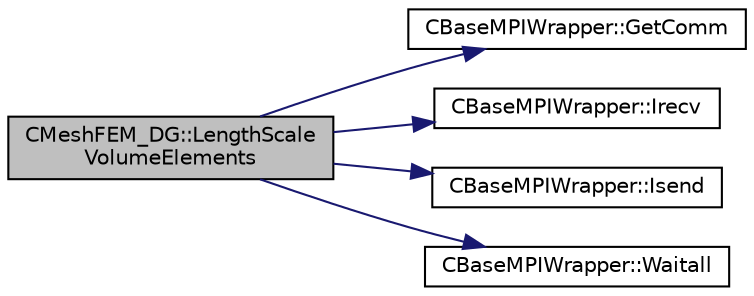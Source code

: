 digraph "CMeshFEM_DG::LengthScaleVolumeElements"
{
 // LATEX_PDF_SIZE
  edge [fontname="Helvetica",fontsize="10",labelfontname="Helvetica",labelfontsize="10"];
  node [fontname="Helvetica",fontsize="10",shape=record];
  rankdir="LR";
  Node1 [label="CMeshFEM_DG::LengthScale\lVolumeElements",height=0.2,width=0.4,color="black", fillcolor="grey75", style="filled", fontcolor="black",tooltip="Function, which computes a length scale of the volume elements."];
  Node1 -> Node2 [color="midnightblue",fontsize="10",style="solid",fontname="Helvetica"];
  Node2 [label="CBaseMPIWrapper::GetComm",height=0.2,width=0.4,color="black", fillcolor="white", style="filled",URL="$classCBaseMPIWrapper.html#a8154391fc3522954802889d81d4ef5da",tooltip=" "];
  Node1 -> Node3 [color="midnightblue",fontsize="10",style="solid",fontname="Helvetica"];
  Node3 [label="CBaseMPIWrapper::Irecv",height=0.2,width=0.4,color="black", fillcolor="white", style="filled",URL="$classCBaseMPIWrapper.html#a672b3e2ba61a86f9a157e7623389c000",tooltip=" "];
  Node1 -> Node4 [color="midnightblue",fontsize="10",style="solid",fontname="Helvetica"];
  Node4 [label="CBaseMPIWrapper::Isend",height=0.2,width=0.4,color="black", fillcolor="white", style="filled",URL="$classCBaseMPIWrapper.html#a4009cae40f1e050b3635a8d803dbfa3d",tooltip=" "];
  Node1 -> Node5 [color="midnightblue",fontsize="10",style="solid",fontname="Helvetica"];
  Node5 [label="CBaseMPIWrapper::Waitall",height=0.2,width=0.4,color="black", fillcolor="white", style="filled",URL="$classCBaseMPIWrapper.html#a01c02f8c0c799ccd15023f0c2c3cae27",tooltip=" "];
}
